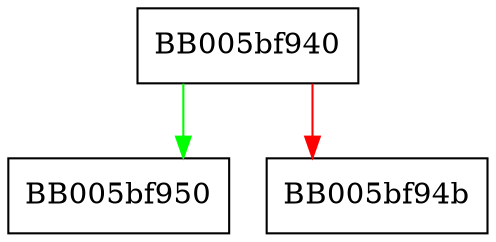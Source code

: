 digraph filter_on_operation_id {
  node [shape="box"];
  graph [splines=ortho];
  BB005bf940 -> BB005bf950 [color="green"];
  BB005bf940 -> BB005bf94b [color="red"];
}